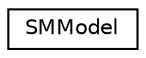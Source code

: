 digraph "类继承关系图"
{
  edge [fontname="Helvetica",fontsize="10",labelfontname="Helvetica",labelfontsize="10"];
  node [fontname="Helvetica",fontsize="10",shape=record];
  rankdir="LR";
  Node0 [label="SMModel",height=0.2,width=0.4,color="black", fillcolor="white", style="filled",URL="$struct_s_m_model.html"];
}

